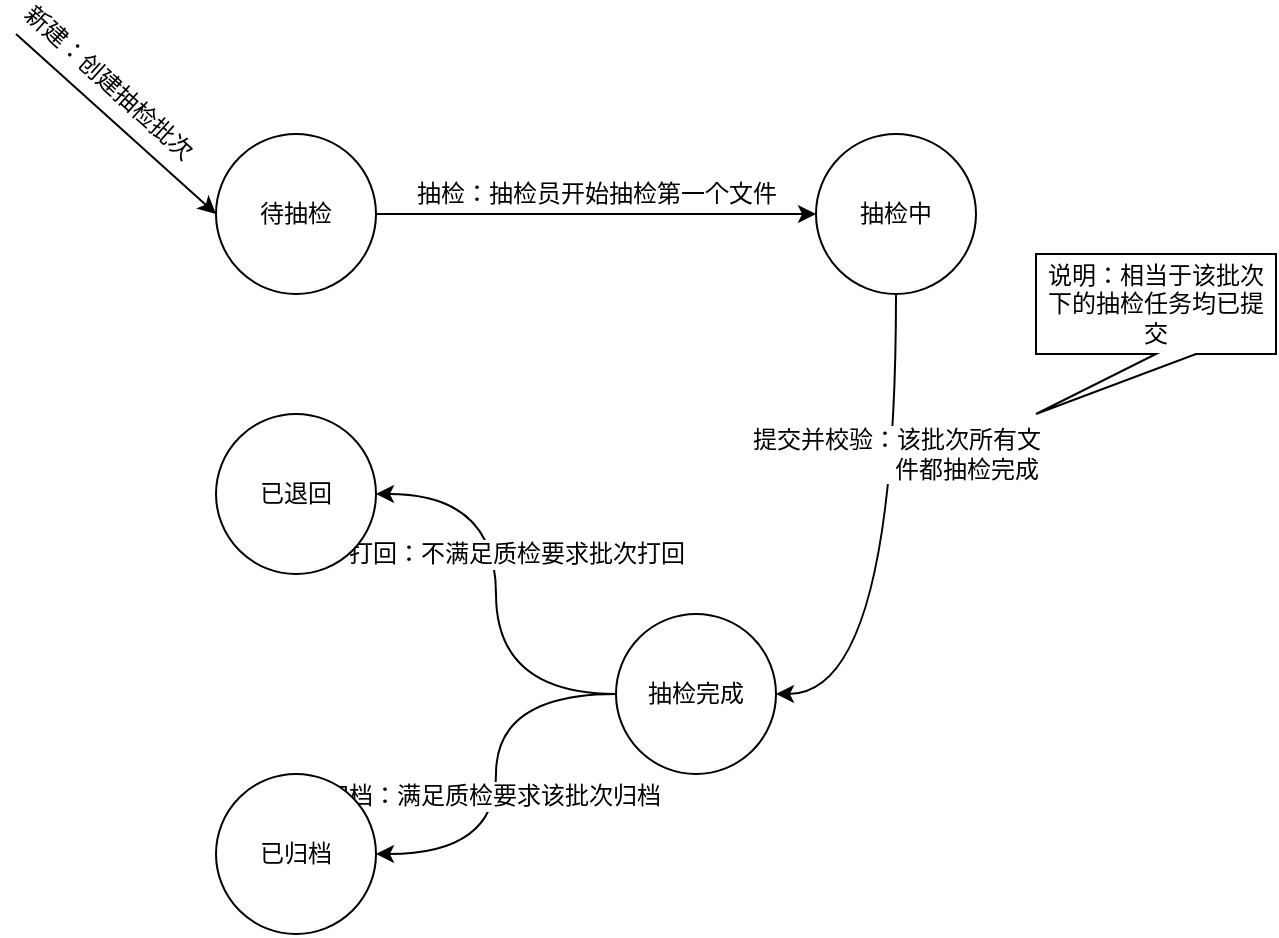 <mxfile version="12.0.2" type="github" pages="1"><diagram id="_vrVeaodwKV4EjfV3NUV" name="第 1 页"><mxGraphModel dx="772" dy="500" grid="1" gridSize="10" guides="1" tooltips="1" connect="1" arrows="1" fold="1" page="1" pageScale="1" pageWidth="827" pageHeight="1169" math="0" shadow="0"><root><mxCell id="0"/><mxCell id="1" parent="0"/><mxCell id="Ghz6hhgz-yXJjxAI3aQx-10" style="edgeStyle=orthogonalEdgeStyle;curved=1;rounded=0;orthogonalLoop=1;jettySize=auto;html=1;entryX=0;entryY=0.5;entryDx=0;entryDy=0;" edge="1" parent="1" source="Ghz6hhgz-yXJjxAI3aQx-1" target="Ghz6hhgz-yXJjxAI3aQx-2"><mxGeometry relative="1" as="geometry"/></mxCell><mxCell id="Ghz6hhgz-yXJjxAI3aQx-13" value="抽检：抽检员开始抽检第一个文件" style="text;html=1;resizable=0;points=[];align=center;verticalAlign=middle;labelBackgroundColor=#ffffff;" vertex="1" connectable="0" parent="Ghz6hhgz-yXJjxAI3aQx-10"><mxGeometry x="-0.273" relative="1" as="geometry"><mxPoint x="30" y="-10" as="offset"/></mxGeometry></mxCell><mxCell id="Ghz6hhgz-yXJjxAI3aQx-1" value="待抽检" style="ellipse;whiteSpace=wrap;html=1;aspect=fixed;" vertex="1" parent="1"><mxGeometry x="280" y="160" width="80" height="80" as="geometry"/></mxCell><mxCell id="Ghz6hhgz-yXJjxAI3aQx-7" style="edgeStyle=orthogonalEdgeStyle;curved=1;rounded=0;orthogonalLoop=1;jettySize=auto;html=1;entryX=1;entryY=0.5;entryDx=0;entryDy=0;exitX=0.5;exitY=1;exitDx=0;exitDy=0;" edge="1" parent="1" source="Ghz6hhgz-yXJjxAI3aQx-2" target="Ghz6hhgz-yXJjxAI3aQx-3"><mxGeometry relative="1" as="geometry"/></mxCell><mxCell id="Ghz6hhgz-yXJjxAI3aQx-14" value="提交并校验：该批次所有文&lt;br&gt;&amp;nbsp; &amp;nbsp; &amp;nbsp; &amp;nbsp; &amp;nbsp; &amp;nbsp; &amp;nbsp; &amp;nbsp; &amp;nbsp; &amp;nbsp; &amp;nbsp;件都抽检完成" style="text;html=1;resizable=0;points=[];align=center;verticalAlign=middle;labelBackgroundColor=#ffffff;" vertex="1" connectable="0" parent="Ghz6hhgz-yXJjxAI3aQx-7"><mxGeometry x="-0.669" relative="1" as="geometry"><mxPoint y="37" as="offset"/></mxGeometry></mxCell><mxCell id="Ghz6hhgz-yXJjxAI3aQx-2" value="抽检中" style="ellipse;whiteSpace=wrap;html=1;aspect=fixed;" vertex="1" parent="1"><mxGeometry x="580" y="160" width="80" height="80" as="geometry"/></mxCell><mxCell id="Ghz6hhgz-yXJjxAI3aQx-8" style="edgeStyle=orthogonalEdgeStyle;curved=1;rounded=0;orthogonalLoop=1;jettySize=auto;html=1;entryX=1;entryY=0.5;entryDx=0;entryDy=0;" edge="1" parent="1" source="Ghz6hhgz-yXJjxAI3aQx-3" target="Ghz6hhgz-yXJjxAI3aQx-4"><mxGeometry relative="1" as="geometry"/></mxCell><mxCell id="Ghz6hhgz-yXJjxAI3aQx-17" value="打回：不满足质检要求批次打回" style="text;html=1;resizable=0;points=[];align=center;verticalAlign=middle;labelBackgroundColor=#ffffff;" vertex="1" connectable="0" parent="Ghz6hhgz-yXJjxAI3aQx-8"><mxGeometry x="0.582" y="12" relative="1" as="geometry"><mxPoint x="24" y="18" as="offset"/></mxGeometry></mxCell><mxCell id="Ghz6hhgz-yXJjxAI3aQx-9" style="edgeStyle=orthogonalEdgeStyle;curved=1;rounded=0;orthogonalLoop=1;jettySize=auto;html=1;exitX=0;exitY=0.5;exitDx=0;exitDy=0;entryX=1;entryY=0.5;entryDx=0;entryDy=0;" edge="1" parent="1" source="Ghz6hhgz-yXJjxAI3aQx-3" target="Ghz6hhgz-yXJjxAI3aQx-5"><mxGeometry relative="1" as="geometry"/></mxCell><mxCell id="Ghz6hhgz-yXJjxAI3aQx-20" value="归档：满足质检要求该批次归档" style="text;html=1;resizable=0;points=[];align=center;verticalAlign=middle;labelBackgroundColor=#ffffff;" vertex="1" connectable="0" parent="Ghz6hhgz-yXJjxAI3aQx-9"><mxGeometry x="0.11" y="-2" relative="1" as="geometry"><mxPoint as="offset"/></mxGeometry></mxCell><mxCell id="Ghz6hhgz-yXJjxAI3aQx-3" value="抽检完成" style="ellipse;whiteSpace=wrap;html=1;aspect=fixed;" vertex="1" parent="1"><mxGeometry x="480" y="400" width="80" height="80" as="geometry"/></mxCell><mxCell id="Ghz6hhgz-yXJjxAI3aQx-4" value="已退回" style="ellipse;whiteSpace=wrap;html=1;aspect=fixed;" vertex="1" parent="1"><mxGeometry x="280" y="300" width="80" height="80" as="geometry"/></mxCell><mxCell id="Ghz6hhgz-yXJjxAI3aQx-5" value="已归档" style="ellipse;whiteSpace=wrap;html=1;aspect=fixed;" vertex="1" parent="1"><mxGeometry x="280" y="480" width="80" height="80" as="geometry"/></mxCell><mxCell id="Ghz6hhgz-yXJjxAI3aQx-11" value="" style="endArrow=classic;html=1;entryX=0;entryY=0.5;entryDx=0;entryDy=0;" edge="1" parent="1" target="Ghz6hhgz-yXJjxAI3aQx-1"><mxGeometry width="50" height="50" relative="1" as="geometry"><mxPoint x="180" y="110" as="sourcePoint"/><mxPoint x="240" y="360" as="targetPoint"/></mxGeometry></mxCell><mxCell id="Ghz6hhgz-yXJjxAI3aQx-12" value="新建：创建抽检批次" style="text;html=1;resizable=0;points=[];align=center;verticalAlign=middle;labelBackgroundColor=#ffffff;rotation=42;" vertex="1" connectable="0" parent="Ghz6hhgz-yXJjxAI3aQx-11"><mxGeometry x="-0.189" y="1" relative="1" as="geometry"><mxPoint x="4.5" y="-12" as="offset"/></mxGeometry></mxCell><mxCell id="Ghz6hhgz-yXJjxAI3aQx-15" value="说明：相当于该批次下的抽检任务均已提交" style="shape=callout;whiteSpace=wrap;html=1;perimeter=calloutPerimeter;position2=0;" vertex="1" parent="1"><mxGeometry x="690" y="220" width="120" height="80" as="geometry"/></mxCell></root></mxGraphModel></diagram></mxfile>
